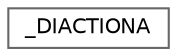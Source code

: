 digraph "Graphical Class Hierarchy"
{
 // LATEX_PDF_SIZE
  bgcolor="transparent";
  edge [fontname=Helvetica,fontsize=10,labelfontname=Helvetica,labelfontsize=10];
  node [fontname=Helvetica,fontsize=10,shape=box,height=0.2,width=0.4];
  rankdir="LR";
  Node0 [id="Node000000",label="_DIACTIONA",height=0.2,width=0.4,color="grey40", fillcolor="white", style="filled",URL="$struct___d_i_a_c_t_i_o_n_a.html",tooltip=" "];
}
